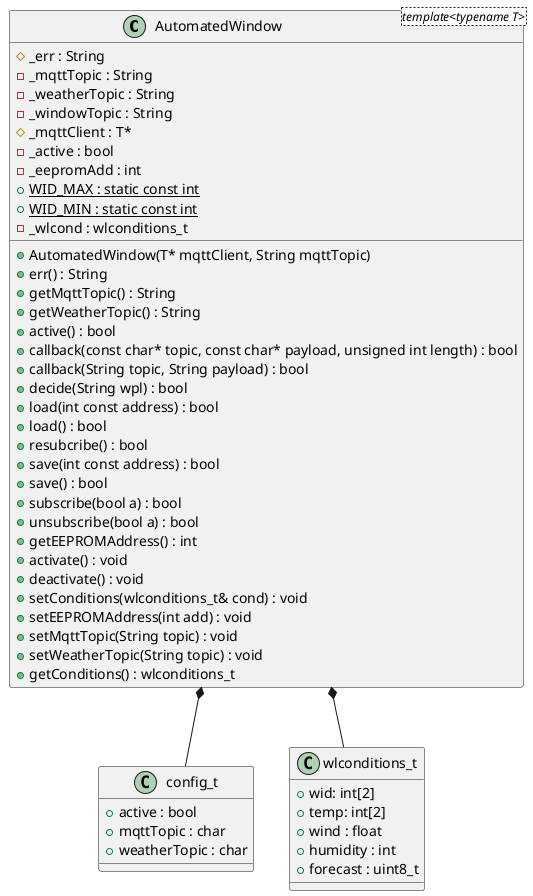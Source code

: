 @startuml AutomatedWindow





/' Objects '/

class AutomatedWindow <template<typename T>> {
	+AutomatedWindow(T* mqttClient, String mqttTopic)
	#_err : String
	-_mqttTopic : String
	-_weatherTopic : String
	-_windowTopic : String
	+err() : String
	+getMqttTopic() : String
	+getWeatherTopic() : String
	#_mqttClient : T*
	-_active : bool
	+active() : bool
	+callback(const char* topic, const char* payload, unsigned int length) : bool
	+callback(String topic, String payload) : bool
	+decide(String wpl) : bool
	+load(int const address) : bool
	+load() : bool
	+resubcribe() : bool
	+save(int const address) : bool
	+save() : bool
	+subscribe(bool a) : bool
	+unsubscribe(bool a) : bool
	-_eepromAdd : int
	+getEEPROMAddress() : int
	+{static} WID_MAX : static const int
	+{static} WID_MIN : static const int
	+activate() : void
	+deactivate() : void
	+setConditions(wlconditions_t& cond) : void
	+setEEPROMAddress(int add) : void
	+setMqttTopic(String topic) : void
	+setWeatherTopic(String topic) : void
	-_wlcond : wlconditions_t
	+getConditions() : wlconditions_t
}



class config_t {
	+active : bool
	+mqttTopic : char
	+weatherTopic : char
}

class wlconditions_t {
	+wid: int[2]
	+temp: int[2]
	+wind : float
	+humidity : int
	+forecast : uint8_t
}





/' Inheritance relationships '/




/' Aggregation relationships '/

.AutomatedWindow *-- wlconditions_t
.AutomatedWindow *-- config_t





@enduml
